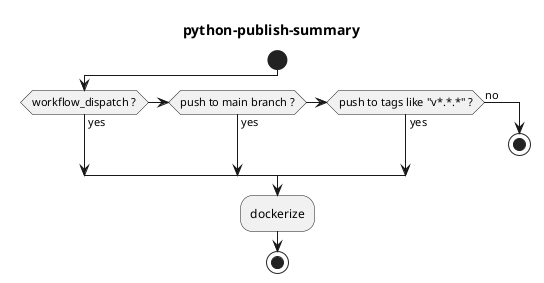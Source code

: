 @startuml 

title python-publish-summary

start 

if (workflow_dispatch ?) then (yes)
elseif (push to main branch ?) then (yes)
elseif (push to tags like "v*.*.*" ?) then (yes)
else (no)
  stop
endif

:dockerize;

stop

@enduml
